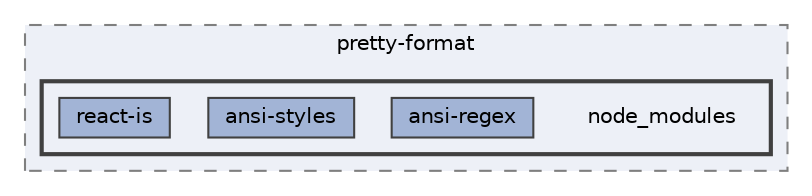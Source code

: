 digraph "C:/Users/arisc/OneDrive/Documents/GitHub/FINAL/EcoEats-Project/node_modules/pretty-format/node_modules"
{
 // LATEX_PDF_SIZE
  bgcolor="transparent";
  edge [fontname=Helvetica,fontsize=10,labelfontname=Helvetica,labelfontsize=10];
  node [fontname=Helvetica,fontsize=10,shape=box,height=0.2,width=0.4];
  compound=true
  subgraph clusterdir_c24c82a45356b32cf8b7a83f5cff0720 {
    graph [ bgcolor="#edf0f7", pencolor="grey50", label="pretty-format", fontname=Helvetica,fontsize=10 style="filled,dashed", URL="dir_c24c82a45356b32cf8b7a83f5cff0720.html",tooltip=""]
  subgraph clusterdir_70a8b42185fce609cc818bdca62c33fa {
    graph [ bgcolor="#edf0f7", pencolor="grey25", label="", fontname=Helvetica,fontsize=10 style="filled,bold", URL="dir_70a8b42185fce609cc818bdca62c33fa.html",tooltip=""]
    dir_70a8b42185fce609cc818bdca62c33fa [shape=plaintext, label="node_modules"];
  dir_9a2ac003bebd4486eded54e87456a15b [label="ansi-regex", fillcolor="#a2b4d6", color="grey25", style="filled", URL="dir_9a2ac003bebd4486eded54e87456a15b.html",tooltip=""];
  dir_2263c36a3857d1297331b9c014b343cd [label="ansi-styles", fillcolor="#a2b4d6", color="grey25", style="filled", URL="dir_2263c36a3857d1297331b9c014b343cd.html",tooltip=""];
  dir_20c87805b7010bcc3600e958954a7344 [label="react-is", fillcolor="#a2b4d6", color="grey25", style="filled", URL="dir_20c87805b7010bcc3600e958954a7344.html",tooltip=""];
  }
  }
}
